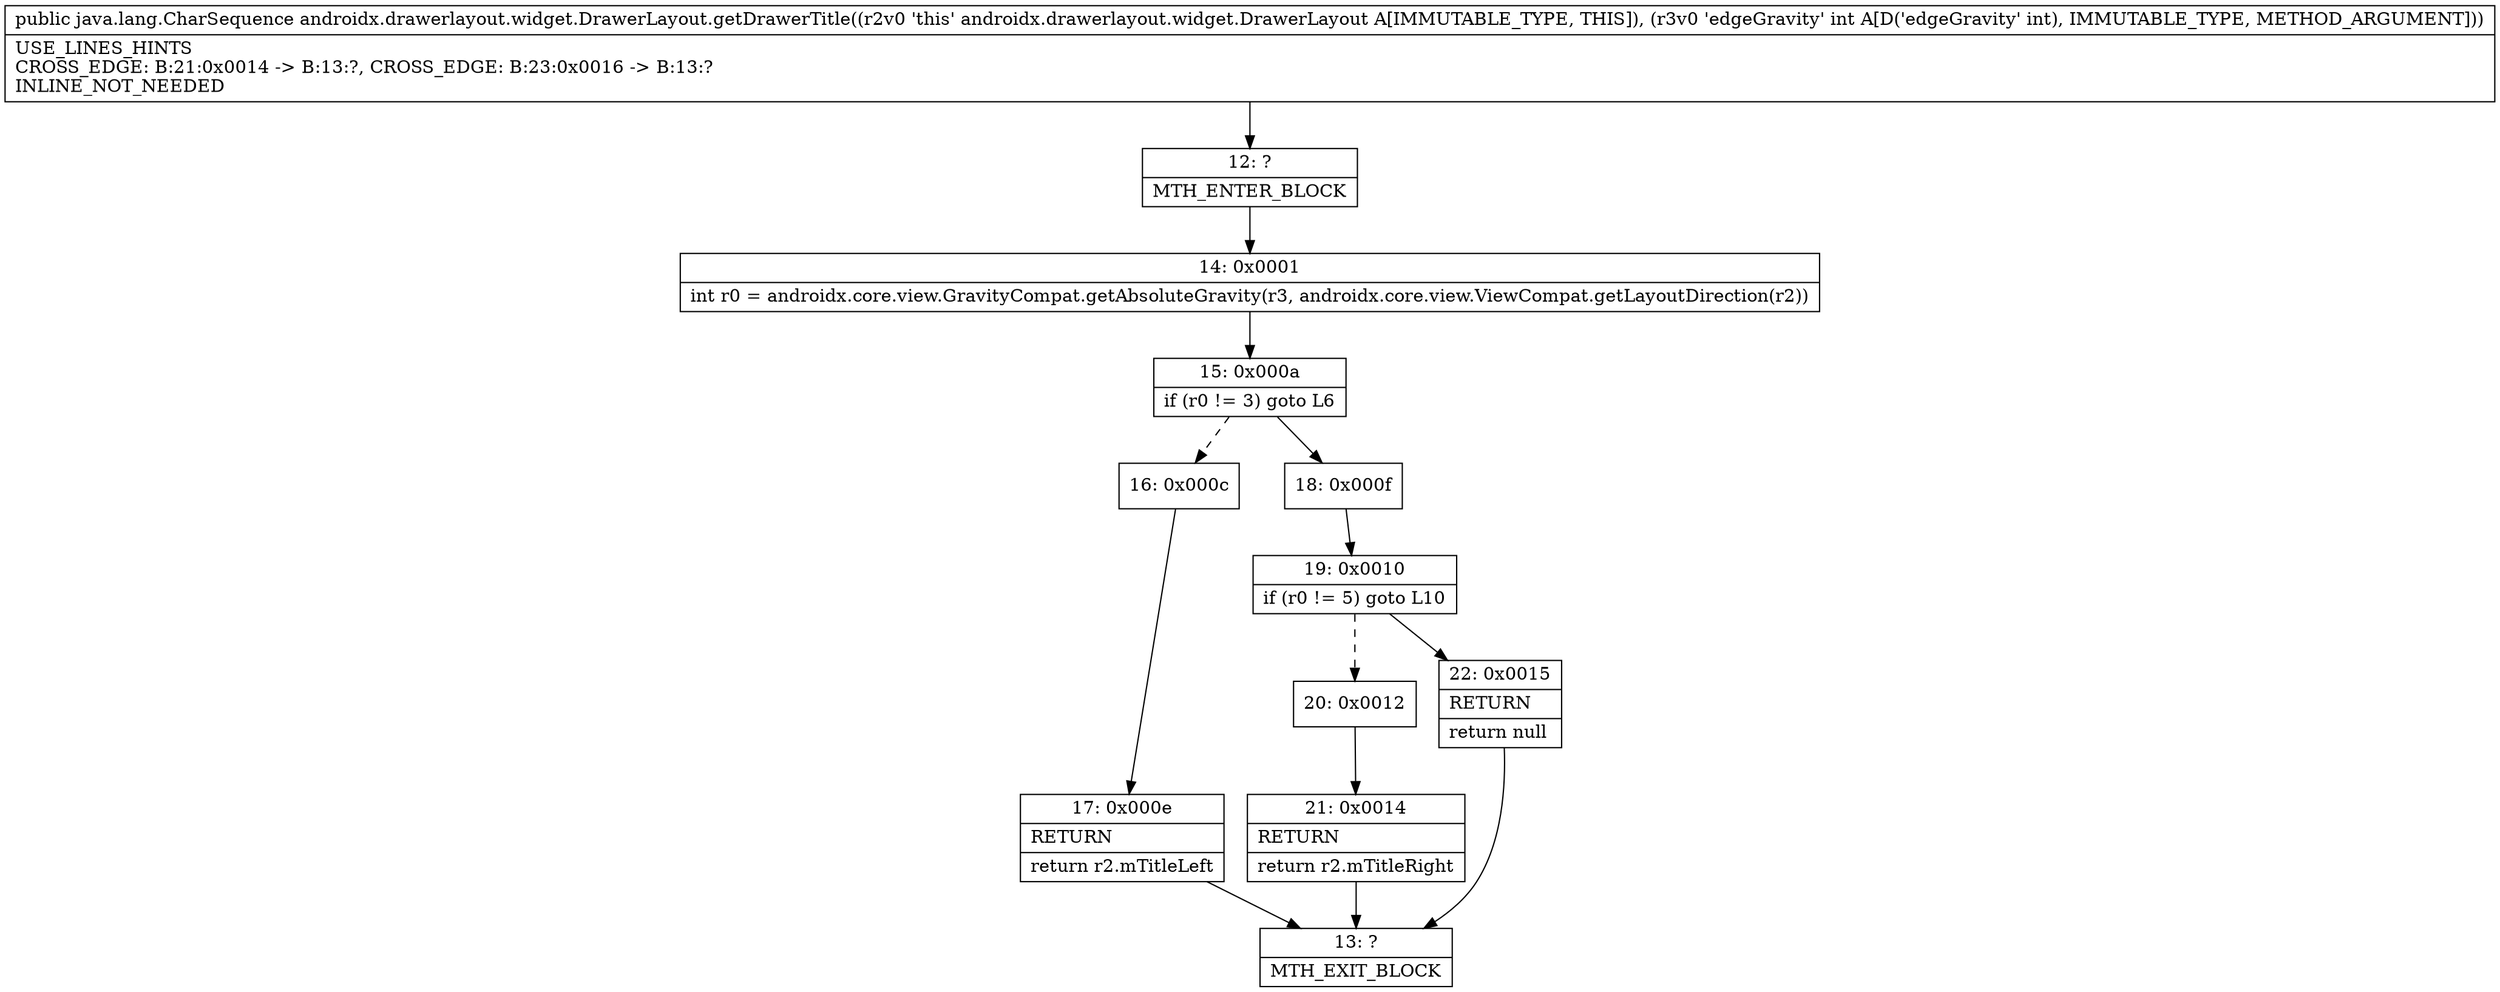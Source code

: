 digraph "CFG forandroidx.drawerlayout.widget.DrawerLayout.getDrawerTitle(I)Ljava\/lang\/CharSequence;" {
Node_12 [shape=record,label="{12\:\ ?|MTH_ENTER_BLOCK\l}"];
Node_14 [shape=record,label="{14\:\ 0x0001|int r0 = androidx.core.view.GravityCompat.getAbsoluteGravity(r3, androidx.core.view.ViewCompat.getLayoutDirection(r2))\l}"];
Node_15 [shape=record,label="{15\:\ 0x000a|if (r0 != 3) goto L6\l}"];
Node_16 [shape=record,label="{16\:\ 0x000c}"];
Node_17 [shape=record,label="{17\:\ 0x000e|RETURN\l|return r2.mTitleLeft\l}"];
Node_13 [shape=record,label="{13\:\ ?|MTH_EXIT_BLOCK\l}"];
Node_18 [shape=record,label="{18\:\ 0x000f}"];
Node_19 [shape=record,label="{19\:\ 0x0010|if (r0 != 5) goto L10\l}"];
Node_20 [shape=record,label="{20\:\ 0x0012}"];
Node_21 [shape=record,label="{21\:\ 0x0014|RETURN\l|return r2.mTitleRight\l}"];
Node_22 [shape=record,label="{22\:\ 0x0015|RETURN\l|return null\l}"];
MethodNode[shape=record,label="{public java.lang.CharSequence androidx.drawerlayout.widget.DrawerLayout.getDrawerTitle((r2v0 'this' androidx.drawerlayout.widget.DrawerLayout A[IMMUTABLE_TYPE, THIS]), (r3v0 'edgeGravity' int A[D('edgeGravity' int), IMMUTABLE_TYPE, METHOD_ARGUMENT]))  | USE_LINES_HINTS\lCROSS_EDGE: B:21:0x0014 \-\> B:13:?, CROSS_EDGE: B:23:0x0016 \-\> B:13:?\lINLINE_NOT_NEEDED\l}"];
MethodNode -> Node_12;Node_12 -> Node_14;
Node_14 -> Node_15;
Node_15 -> Node_16[style=dashed];
Node_15 -> Node_18;
Node_16 -> Node_17;
Node_17 -> Node_13;
Node_18 -> Node_19;
Node_19 -> Node_20[style=dashed];
Node_19 -> Node_22;
Node_20 -> Node_21;
Node_21 -> Node_13;
Node_22 -> Node_13;
}

